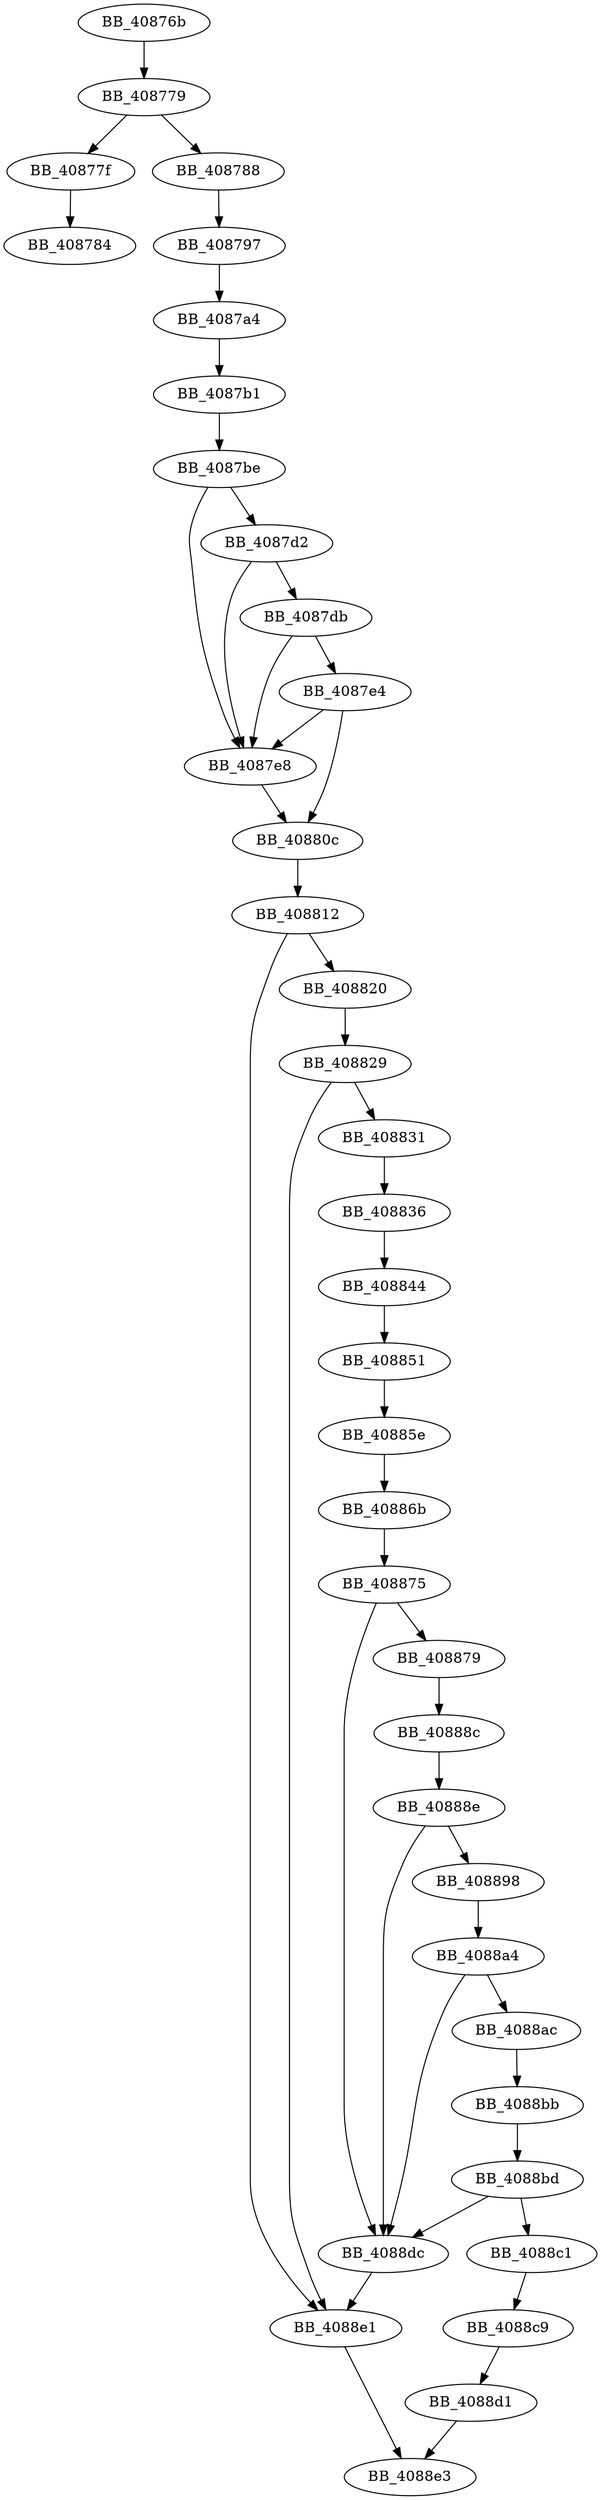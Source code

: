 DiGraph __mtinit{
BB_40876b->BB_408779
BB_408779->BB_40877f
BB_408779->BB_408788
BB_40877f->BB_408784
BB_408788->BB_408797
BB_408797->BB_4087a4
BB_4087a4->BB_4087b1
BB_4087b1->BB_4087be
BB_4087be->BB_4087d2
BB_4087be->BB_4087e8
BB_4087d2->BB_4087db
BB_4087d2->BB_4087e8
BB_4087db->BB_4087e4
BB_4087db->BB_4087e8
BB_4087e4->BB_4087e8
BB_4087e4->BB_40880c
BB_4087e8->BB_40880c
BB_40880c->BB_408812
BB_408812->BB_408820
BB_408812->BB_4088e1
BB_408820->BB_408829
BB_408829->BB_408831
BB_408829->BB_4088e1
BB_408831->BB_408836
BB_408836->BB_408844
BB_408844->BB_408851
BB_408851->BB_40885e
BB_40885e->BB_40886b
BB_40886b->BB_408875
BB_408875->BB_408879
BB_408875->BB_4088dc
BB_408879->BB_40888c
BB_40888c->BB_40888e
BB_40888e->BB_408898
BB_40888e->BB_4088dc
BB_408898->BB_4088a4
BB_4088a4->BB_4088ac
BB_4088a4->BB_4088dc
BB_4088ac->BB_4088bb
BB_4088bb->BB_4088bd
BB_4088bd->BB_4088c1
BB_4088bd->BB_4088dc
BB_4088c1->BB_4088c9
BB_4088c9->BB_4088d1
BB_4088d1->BB_4088e3
BB_4088dc->BB_4088e1
BB_4088e1->BB_4088e3
}
